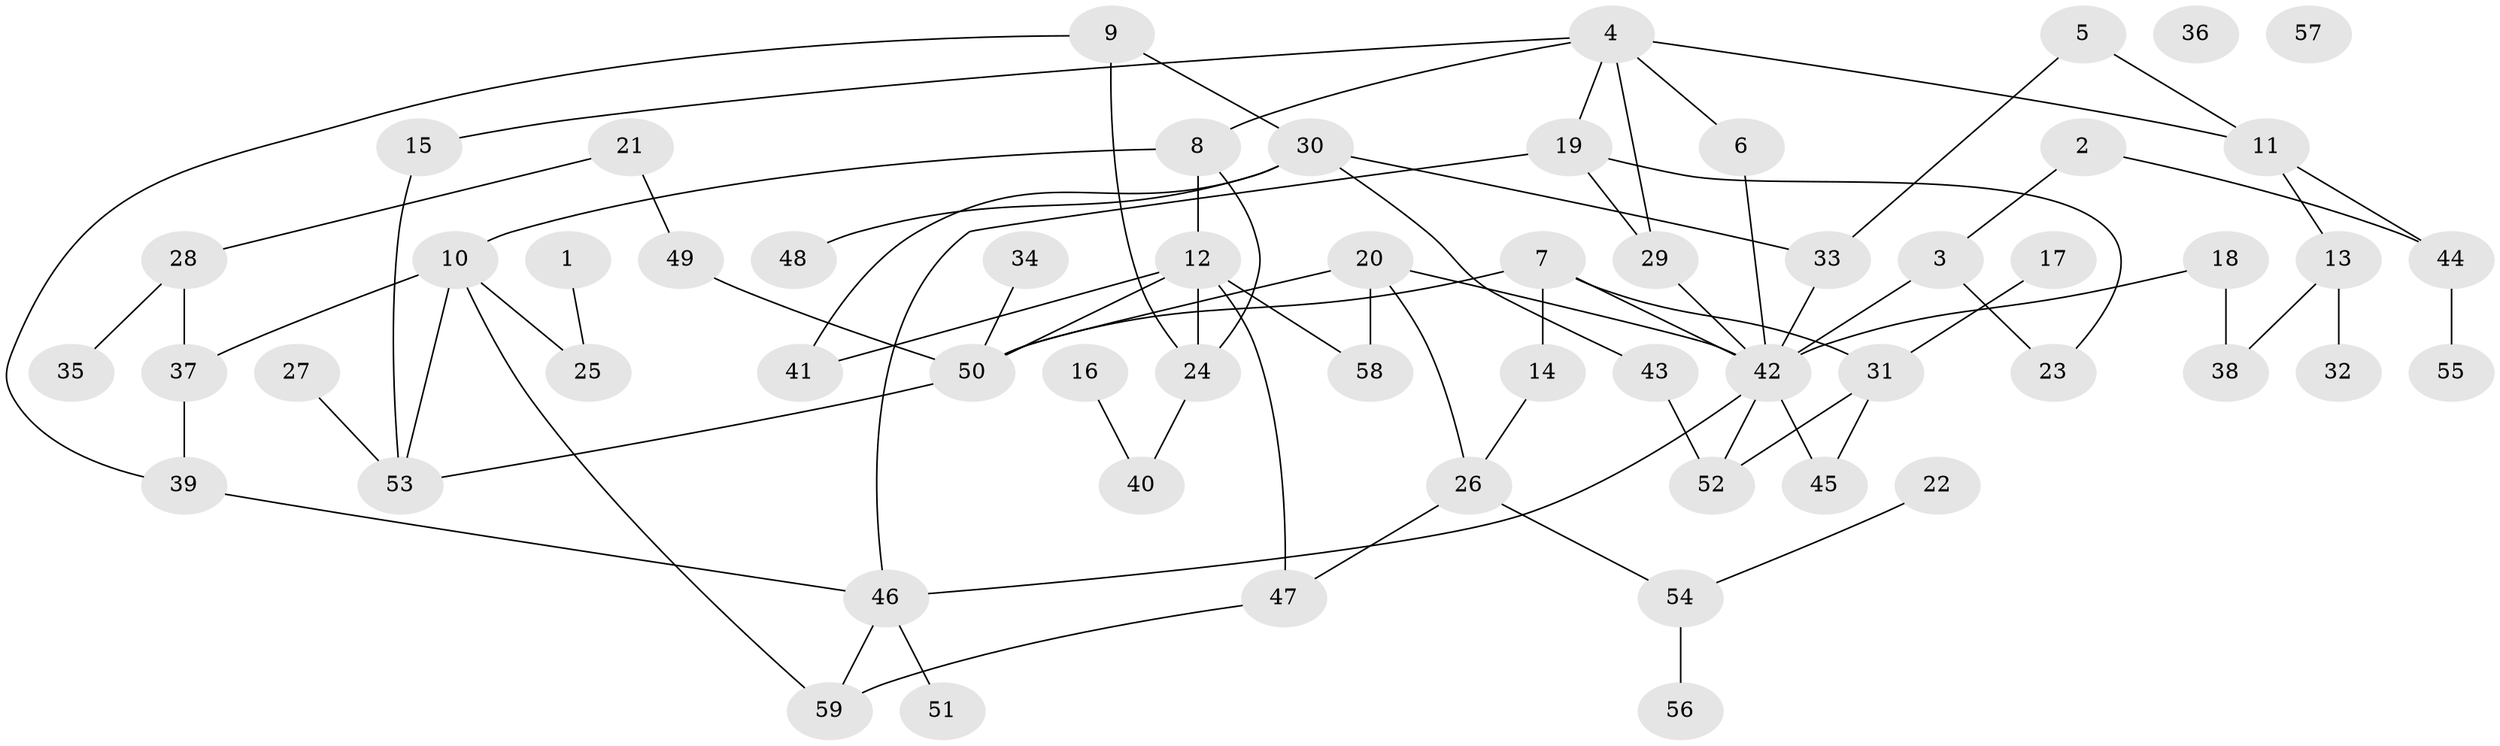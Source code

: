 // Generated by graph-tools (version 1.1) at 2025/25/03/09/25 03:25:17]
// undirected, 59 vertices, 81 edges
graph export_dot {
graph [start="1"]
  node [color=gray90,style=filled];
  1;
  2;
  3;
  4;
  5;
  6;
  7;
  8;
  9;
  10;
  11;
  12;
  13;
  14;
  15;
  16;
  17;
  18;
  19;
  20;
  21;
  22;
  23;
  24;
  25;
  26;
  27;
  28;
  29;
  30;
  31;
  32;
  33;
  34;
  35;
  36;
  37;
  38;
  39;
  40;
  41;
  42;
  43;
  44;
  45;
  46;
  47;
  48;
  49;
  50;
  51;
  52;
  53;
  54;
  55;
  56;
  57;
  58;
  59;
  1 -- 25;
  2 -- 3;
  2 -- 44;
  3 -- 23;
  3 -- 42;
  4 -- 6;
  4 -- 8;
  4 -- 11;
  4 -- 15;
  4 -- 19;
  4 -- 29;
  5 -- 11;
  5 -- 33;
  6 -- 42;
  7 -- 14;
  7 -- 31;
  7 -- 42;
  7 -- 50;
  8 -- 10;
  8 -- 12;
  8 -- 24;
  9 -- 24;
  9 -- 30;
  9 -- 39;
  10 -- 25;
  10 -- 37;
  10 -- 53;
  10 -- 59;
  11 -- 13;
  11 -- 44;
  12 -- 24;
  12 -- 41;
  12 -- 47;
  12 -- 50;
  12 -- 58;
  13 -- 32;
  13 -- 38;
  14 -- 26;
  15 -- 53;
  16 -- 40;
  17 -- 31;
  18 -- 38;
  18 -- 42;
  19 -- 23;
  19 -- 29;
  19 -- 46;
  20 -- 26;
  20 -- 42;
  20 -- 50;
  20 -- 58;
  21 -- 28;
  21 -- 49;
  22 -- 54;
  24 -- 40;
  26 -- 47;
  26 -- 54;
  27 -- 53;
  28 -- 35;
  28 -- 37;
  29 -- 42;
  30 -- 33;
  30 -- 41;
  30 -- 43;
  30 -- 48;
  31 -- 45;
  31 -- 52;
  33 -- 42;
  34 -- 50;
  37 -- 39;
  39 -- 46;
  42 -- 45;
  42 -- 46;
  42 -- 52;
  43 -- 52;
  44 -- 55;
  46 -- 51;
  46 -- 59;
  47 -- 59;
  49 -- 50;
  50 -- 53;
  54 -- 56;
}
